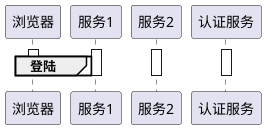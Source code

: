@startuml
participant 浏览器 as front
participant 服务1 as client1
participant 服务2 as client2
participant 认证服务 as ssoServer


group 登陆
activate front
activate client1
activate client2
activate ssoServer




deactivate front
deactivate client1
deactivate client2
deactivate ssoServer
end
@enduml